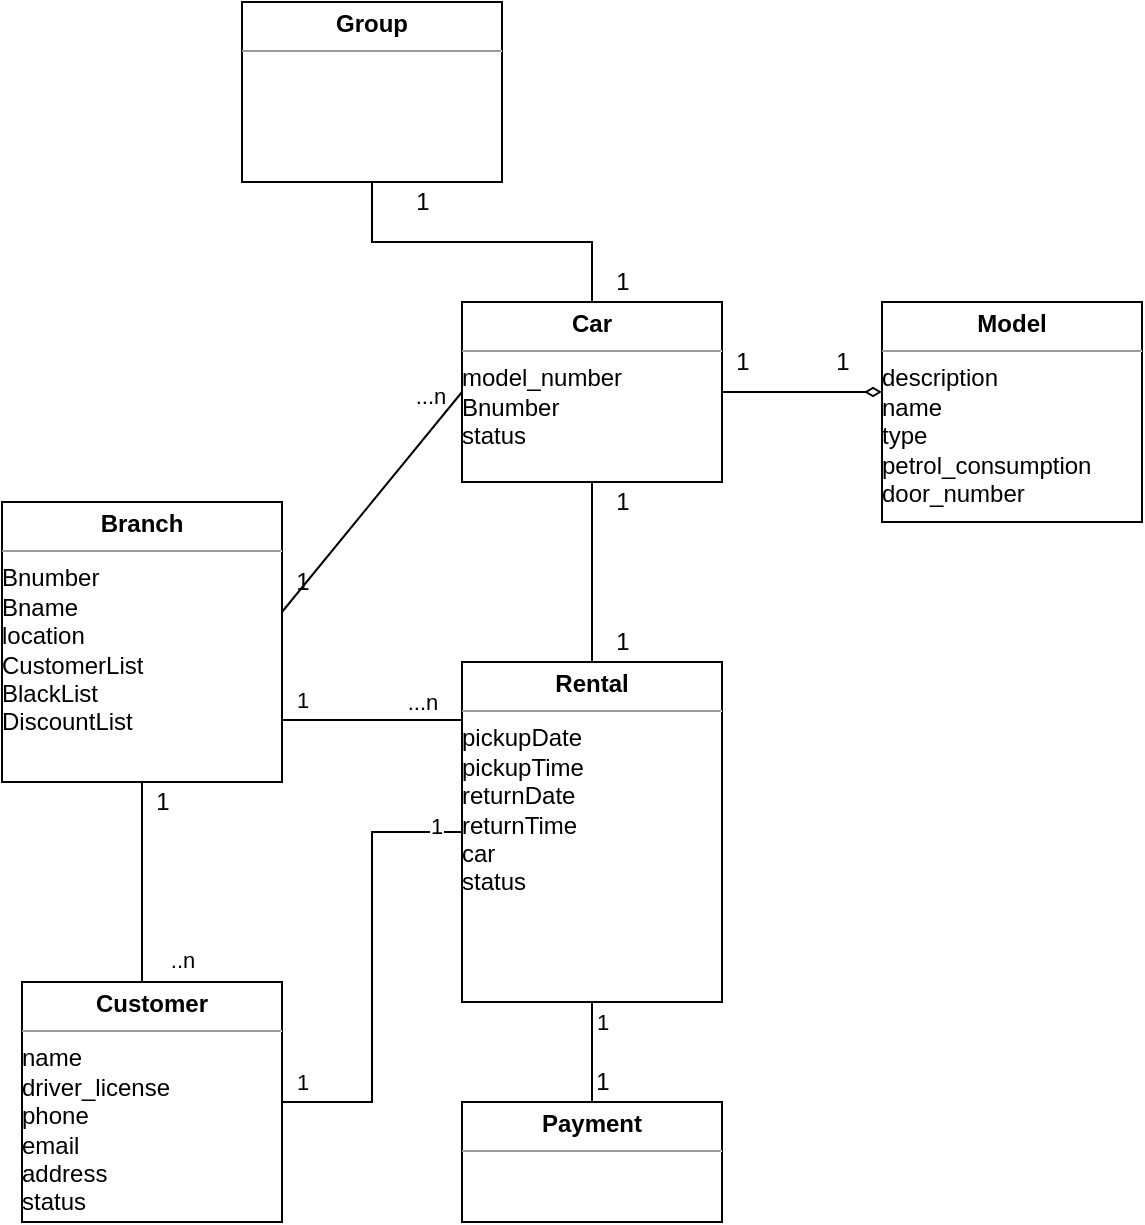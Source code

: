 <mxfile version="16.1.0" type="device"><diagram id="QVKsrCRK_SzBpDySMEJz" name="Page-1"><mxGraphModel dx="1038" dy="1717" grid="1" gridSize="10" guides="1" tooltips="1" connect="1" arrows="1" fold="1" page="1" pageScale="1" pageWidth="850" pageHeight="1100" math="0" shadow="0"><root><mxCell id="0"/><mxCell id="1" parent="0"/><mxCell id="qX7O-c4UfIIdbZN1WvG2-22" value="" style="edgeStyle=orthogonalEdgeStyle;rounded=0;orthogonalLoop=1;jettySize=auto;html=1;endArrow=diamondThin;endFill=0;" edge="1" parent="1"><mxGeometry relative="1" as="geometry"><mxPoint x="450" y="65" as="sourcePoint"/><mxPoint x="530" y="65" as="targetPoint"/></mxGeometry></mxCell><mxCell id="qX7O-c4UfIIdbZN1WvG2-5" value="" style="endArrow=none;html=1;rounded=0;entryX=0;entryY=0.5;entryDx=0;entryDy=0;exitX=1;exitY=0.5;exitDx=0;exitDy=0;" edge="1" parent="1"><mxGeometry width="50" height="50" relative="1" as="geometry"><mxPoint x="230" y="175" as="sourcePoint"/><mxPoint x="320" y="65" as="targetPoint"/></mxGeometry></mxCell><mxCell id="qX7O-c4UfIIdbZN1WvG2-7" value="...n" style="edgeLabel;html=1;align=center;verticalAlign=middle;resizable=0;points=[];" vertex="1" connectable="0" parent="qX7O-c4UfIIdbZN1WvG2-5"><mxGeometry x="0.72" y="4" relative="1" as="geometry"><mxPoint y="-11" as="offset"/></mxGeometry></mxCell><mxCell id="qX7O-c4UfIIdbZN1WvG2-6" value="1" style="text;html=1;align=center;verticalAlign=middle;resizable=0;points=[];autosize=1;strokeColor=none;fillColor=none;" vertex="1" parent="1"><mxGeometry x="230" y="150" width="20" height="20" as="geometry"/></mxCell><mxCell id="qX7O-c4UfIIdbZN1WvG2-9" value="" style="endArrow=none;html=1;rounded=0;" edge="1" parent="1"><mxGeometry width="50" height="50" relative="1" as="geometry"><mxPoint x="230" y="229" as="sourcePoint"/><mxPoint x="320" y="229" as="targetPoint"/></mxGeometry></mxCell><mxCell id="qX7O-c4UfIIdbZN1WvG2-23" value="1" style="edgeLabel;html=1;align=center;verticalAlign=middle;resizable=0;points=[];" vertex="1" connectable="0" parent="qX7O-c4UfIIdbZN1WvG2-9"><mxGeometry x="-0.311" y="2" relative="1" as="geometry"><mxPoint x="-21" y="-8" as="offset"/></mxGeometry></mxCell><mxCell id="qX7O-c4UfIIdbZN1WvG2-24" value="...n" style="edgeLabel;html=1;align=center;verticalAlign=middle;resizable=0;points=[];" vertex="1" connectable="0" parent="qX7O-c4UfIIdbZN1WvG2-9"><mxGeometry x="0.556" y="4" relative="1" as="geometry"><mxPoint y="-5" as="offset"/></mxGeometry></mxCell><mxCell id="qX7O-c4UfIIdbZN1WvG2-10" value="" style="endArrow=none;html=1;rounded=0;" edge="1" parent="1"><mxGeometry width="50" height="50" relative="1" as="geometry"><mxPoint x="160" y="360" as="sourcePoint"/><mxPoint x="160" y="230" as="targetPoint"/></mxGeometry></mxCell><mxCell id="qX7O-c4UfIIdbZN1WvG2-12" value="..n" style="edgeLabel;html=1;align=center;verticalAlign=middle;resizable=0;points=[];" vertex="1" connectable="0" parent="qX7O-c4UfIIdbZN1WvG2-10"><mxGeometry x="-0.831" y="-1" relative="1" as="geometry"><mxPoint x="19" as="offset"/></mxGeometry></mxCell><mxCell id="qX7O-c4UfIIdbZN1WvG2-11" value="1" style="text;html=1;align=center;verticalAlign=middle;resizable=0;points=[];autosize=1;strokeColor=none;fillColor=none;" vertex="1" parent="1"><mxGeometry x="160" y="260" width="20" height="20" as="geometry"/></mxCell><object label="&lt;p style=&quot;margin: 0px ; margin-top: 4px ; text-align: center&quot;&gt;&lt;b&gt;Branch&lt;/b&gt;&lt;/p&gt;&lt;hr size=&quot;1&quot;&gt;&lt;div style=&quot;height: 2px&quot;&gt;Bnumber&lt;br&gt;Bname&lt;br&gt;location&lt;br&gt;CustomerList&lt;br&gt;BlackList&lt;br&gt;DiscountList&lt;/div&gt;&lt;div style=&quot;height: 2px&quot;&gt;&lt;br&gt;&lt;/div&gt;&lt;div style=&quot;height: 2px&quot;&gt;&lt;br&gt;&lt;/div&gt;" asd="" id="qX7O-c4UfIIdbZN1WvG2-36"><mxCell style="verticalAlign=top;align=left;overflow=fill;fontSize=12;fontFamily=Helvetica;html=1;" vertex="1" parent="1"><mxGeometry x="90" y="120" width="140" height="140" as="geometry"/></mxCell></object><mxCell id="qX7O-c4UfIIdbZN1WvG2-38" value="&lt;p style=&quot;margin: 0px ; margin-top: 4px ; text-align: center&quot;&gt;&lt;b&gt;Car&lt;/b&gt;&lt;/p&gt;&lt;hr size=&quot;1&quot;&gt;&lt;div style=&quot;height: 2px&quot;&gt;model_number&lt;br&gt;Bnumber&lt;br&gt;status&lt;br&gt;&lt;br&gt;&lt;br&gt;&lt;/div&gt;" style="verticalAlign=top;align=left;overflow=fill;fontSize=12;fontFamily=Helvetica;html=1;" vertex="1" parent="1"><mxGeometry x="320" y="20" width="130" height="90" as="geometry"/></mxCell><mxCell id="qX7O-c4UfIIdbZN1WvG2-65" style="edgeStyle=orthogonalEdgeStyle;rounded=0;orthogonalLoop=1;jettySize=auto;html=1;exitX=0.5;exitY=0;exitDx=0;exitDy=0;entryX=0.5;entryY=1;entryDx=0;entryDy=0;endArrow=none;endFill=0;" edge="1" parent="1" source="qX7O-c4UfIIdbZN1WvG2-39" target="qX7O-c4UfIIdbZN1WvG2-38"><mxGeometry relative="1" as="geometry"/></mxCell><mxCell id="qX7O-c4UfIIdbZN1WvG2-39" value="&lt;p style=&quot;margin: 0px ; margin-top: 4px ; text-align: center&quot;&gt;&lt;b&gt;Rental&lt;/b&gt;&lt;/p&gt;&lt;hr size=&quot;1&quot;&gt;&lt;div style=&quot;height: 2px&quot;&gt;pickupDate&lt;br&gt;pickupTime&lt;br&gt;returnDate&lt;br&gt;returnTime&lt;br&gt;car&lt;br&gt;status&lt;br&gt;&lt;br&gt;&lt;/div&gt;" style="verticalAlign=top;align=left;overflow=fill;fontSize=12;fontFamily=Helvetica;html=1;" vertex="1" parent="1"><mxGeometry x="320" y="200" width="130" height="170" as="geometry"/></mxCell><mxCell id="qX7O-c4UfIIdbZN1WvG2-64" value="1" style="edgeStyle=orthogonalEdgeStyle;rounded=0;orthogonalLoop=1;jettySize=auto;html=1;entryX=0;entryY=0.5;entryDx=0;entryDy=0;endArrow=none;endFill=0;" edge="1" parent="1" source="qX7O-c4UfIIdbZN1WvG2-40" target="qX7O-c4UfIIdbZN1WvG2-39"><mxGeometry x="-0.911" y="10" relative="1" as="geometry"><mxPoint as="offset"/></mxGeometry></mxCell><mxCell id="qX7O-c4UfIIdbZN1WvG2-69" value="1" style="edgeLabel;html=1;align=center;verticalAlign=middle;resizable=0;points=[];" vertex="1" connectable="0" parent="qX7O-c4UfIIdbZN1WvG2-64"><mxGeometry x="0.883" y="3" relative="1" as="geometry"><mxPoint as="offset"/></mxGeometry></mxCell><mxCell id="qX7O-c4UfIIdbZN1WvG2-40" value="&lt;p style=&quot;margin: 0px ; margin-top: 4px ; text-align: center&quot;&gt;&lt;b&gt;Customer&lt;/b&gt;&lt;/p&gt;&lt;hr size=&quot;1&quot;&gt;&lt;div style=&quot;height: 2px&quot;&gt;name&lt;br&gt;driver_license&lt;br&gt;phone&lt;br&gt;email&lt;br&gt;address&lt;br&gt;status&lt;/div&gt;" style="verticalAlign=top;align=left;overflow=fill;fontSize=12;fontFamily=Helvetica;html=1;" vertex="1" parent="1"><mxGeometry x="100" y="360" width="130" height="120" as="geometry"/></mxCell><mxCell id="qX7O-c4UfIIdbZN1WvG2-41" value="&lt;p style=&quot;margin: 0px ; margin-top: 4px ; text-align: center&quot;&gt;&lt;b&gt;Model&lt;/b&gt;&lt;/p&gt;&lt;hr size=&quot;1&quot;&gt;&lt;div style=&quot;height: 2px&quot;&gt;description&lt;br&gt;name&lt;br&gt;type&lt;br&gt;petrol_consumption&lt;br&gt;door_number&lt;br&gt;&lt;br&gt;&lt;/div&gt;" style="verticalAlign=top;align=left;overflow=fill;fontSize=12;fontFamily=Helvetica;html=1;" vertex="1" parent="1"><mxGeometry x="530" y="20" width="130" height="110" as="geometry"/></mxCell><mxCell id="qX7O-c4UfIIdbZN1WvG2-70" style="edgeStyle=orthogonalEdgeStyle;rounded=0;orthogonalLoop=1;jettySize=auto;html=1;endArrow=none;endFill=0;" edge="1" parent="1" source="qX7O-c4UfIIdbZN1WvG2-42" target="qX7O-c4UfIIdbZN1WvG2-38"><mxGeometry relative="1" as="geometry"/></mxCell><mxCell id="qX7O-c4UfIIdbZN1WvG2-42" value="&lt;p style=&quot;margin: 0px ; margin-top: 4px ; text-align: center&quot;&gt;&lt;b&gt;Group&lt;/b&gt;&lt;/p&gt;&lt;hr size=&quot;1&quot;&gt;&lt;div style=&quot;height: 2px&quot;&gt;&lt;br&gt;&lt;/div&gt;" style="verticalAlign=top;align=left;overflow=fill;fontSize=12;fontFamily=Helvetica;html=1;" vertex="1" parent="1"><mxGeometry x="210" y="-130" width="130" height="90" as="geometry"/></mxCell><mxCell id="qX7O-c4UfIIdbZN1WvG2-43" value="&lt;p style=&quot;margin: 0px ; margin-top: 4px ; text-align: center&quot;&gt;&lt;b&gt;Payment&lt;/b&gt;&lt;/p&gt;&lt;hr size=&quot;1&quot;&gt;&lt;div style=&quot;height: 2px&quot;&gt;&lt;br&gt;&lt;/div&gt;" style="verticalAlign=top;align=left;overflow=fill;fontSize=12;fontFamily=Helvetica;html=1;" vertex="1" parent="1"><mxGeometry x="320" y="420" width="130" height="60" as="geometry"/></mxCell><mxCell id="qX7O-c4UfIIdbZN1WvG2-44" value="" style="endArrow=none;html=1;rounded=0;entryX=0.5;entryY=1;entryDx=0;entryDy=0;exitX=0.5;exitY=0;exitDx=0;exitDy=0;" edge="1" parent="1" source="qX7O-c4UfIIdbZN1WvG2-43" target="qX7O-c4UfIIdbZN1WvG2-39"><mxGeometry width="50" height="50" relative="1" as="geometry"><mxPoint x="420" y="570" as="sourcePoint"/><mxPoint x="470" y="520" as="targetPoint"/><Array as="points"/></mxGeometry></mxCell><mxCell id="qX7O-c4UfIIdbZN1WvG2-56" value="1" style="edgeLabel;html=1;align=center;verticalAlign=middle;resizable=0;points=[];" vertex="1" connectable="0" parent="qX7O-c4UfIIdbZN1WvG2-44"><mxGeometry x="0.376" y="3" relative="1" as="geometry"><mxPoint x="8" y="-6" as="offset"/></mxGeometry></mxCell><mxCell id="qX7O-c4UfIIdbZN1WvG2-54" value="1" style="text;html=1;align=center;verticalAlign=middle;resizable=0;points=[];autosize=1;strokeColor=none;fillColor=none;" vertex="1" parent="1"><mxGeometry x="450" y="40" width="20" height="20" as="geometry"/></mxCell><mxCell id="qX7O-c4UfIIdbZN1WvG2-55" value="1" style="text;html=1;align=center;verticalAlign=middle;resizable=0;points=[];autosize=1;strokeColor=none;fillColor=none;" vertex="1" parent="1"><mxGeometry x="500" y="40" width="20" height="20" as="geometry"/></mxCell><mxCell id="qX7O-c4UfIIdbZN1WvG2-57" value="1" style="text;html=1;align=center;verticalAlign=middle;resizable=0;points=[];autosize=1;strokeColor=none;fillColor=none;" vertex="1" parent="1"><mxGeometry x="380" y="400" width="20" height="20" as="geometry"/></mxCell><mxCell id="qX7O-c4UfIIdbZN1WvG2-66" value="1" style="text;html=1;align=center;verticalAlign=middle;resizable=0;points=[];autosize=1;strokeColor=none;fillColor=none;" vertex="1" parent="1"><mxGeometry x="390" y="110" width="20" height="20" as="geometry"/></mxCell><mxCell id="qX7O-c4UfIIdbZN1WvG2-67" value="1" style="text;html=1;align=center;verticalAlign=middle;resizable=0;points=[];autosize=1;strokeColor=none;fillColor=none;" vertex="1" parent="1"><mxGeometry x="390" y="180" width="20" height="20" as="geometry"/></mxCell><mxCell id="qX7O-c4UfIIdbZN1WvG2-71" value="1" style="text;html=1;align=center;verticalAlign=middle;resizable=0;points=[];autosize=1;strokeColor=none;fillColor=none;" vertex="1" parent="1"><mxGeometry x="290" y="-40" width="20" height="20" as="geometry"/></mxCell><mxCell id="qX7O-c4UfIIdbZN1WvG2-72" value="1" style="text;html=1;align=center;verticalAlign=middle;resizable=0;points=[];autosize=1;strokeColor=none;fillColor=none;" vertex="1" parent="1"><mxGeometry x="390" width="20" height="20" as="geometry"/></mxCell></root></mxGraphModel></diagram></mxfile>